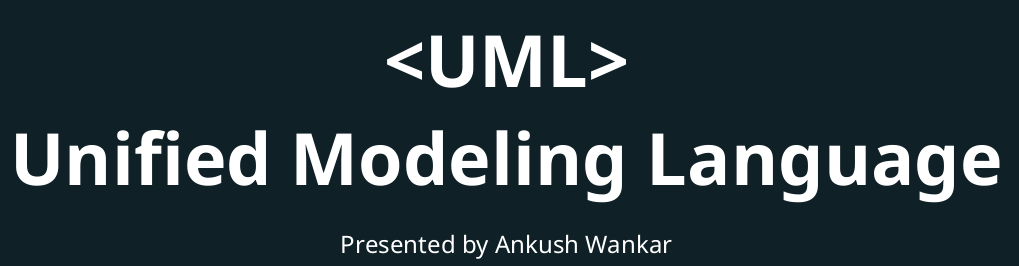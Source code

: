@startuml ankush
skinparam backgroundColor #0F2027
skinparam titleFontSize 72
skinparam titleFontColor White
skinparam titleFontName Impact
skinparam shadowing true

title
<UML>
Unified Modeling Language
end title

skinparam footerFontColor White
skinparam footerFontSize 24
skinparam footerFontName Courier New
footer Presented by Ankush Wankar

@enduml
